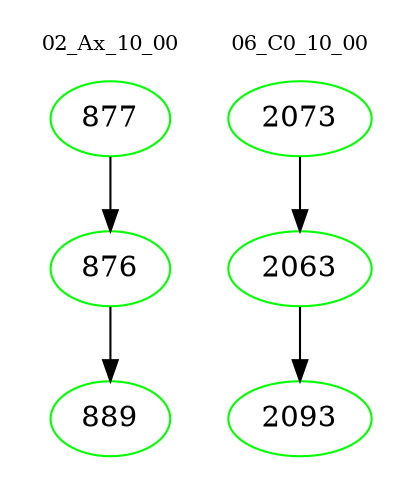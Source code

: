 digraph{
subgraph cluster_0 {
color = white
label = "02_Ax_10_00";
fontsize=10;
T0_877 [label="877", color="green"]
T0_877 -> T0_876 [color="black"]
T0_876 [label="876", color="green"]
T0_876 -> T0_889 [color="black"]
T0_889 [label="889", color="green"]
}
subgraph cluster_1 {
color = white
label = "06_C0_10_00";
fontsize=10;
T1_2073 [label="2073", color="green"]
T1_2073 -> T1_2063 [color="black"]
T1_2063 [label="2063", color="green"]
T1_2063 -> T1_2093 [color="black"]
T1_2093 [label="2093", color="green"]
}
}
